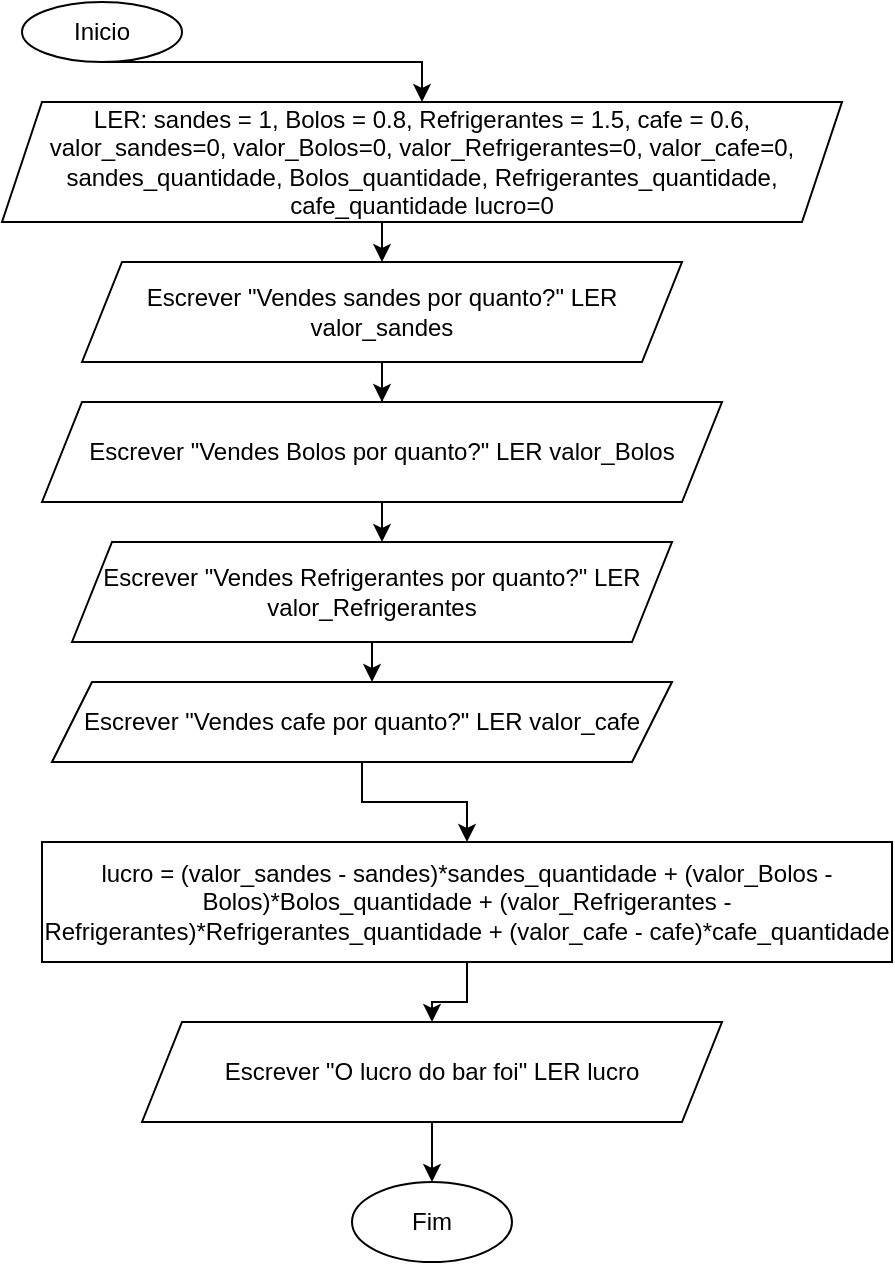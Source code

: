 <mxfile version="28.2.5">
  <diagram name="Página-1" id="bUJeoU7_6m42buMJ5uw1">
    <mxGraphModel dx="567" dy="314" grid="1" gridSize="10" guides="1" tooltips="1" connect="1" arrows="1" fold="1" page="1" pageScale="1" pageWidth="827" pageHeight="1169" math="0" shadow="0">
      <root>
        <mxCell id="0" />
        <mxCell id="1" parent="0" />
        <mxCell id="hcyIENvU28msNX9LQsRk-3" style="edgeStyle=orthogonalEdgeStyle;rounded=0;orthogonalLoop=1;jettySize=auto;html=1;entryX=0.5;entryY=0;entryDx=0;entryDy=0;" edge="1" parent="1" source="hcyIENvU28msNX9LQsRk-1" target="hcyIENvU28msNX9LQsRk-2">
          <mxGeometry relative="1" as="geometry">
            <Array as="points">
              <mxPoint x="210" y="40" />
            </Array>
          </mxGeometry>
        </mxCell>
        <mxCell id="hcyIENvU28msNX9LQsRk-1" value="Inicio" style="ellipse;whiteSpace=wrap;html=1;" vertex="1" parent="1">
          <mxGeometry x="10" y="10" width="80" height="30" as="geometry" />
        </mxCell>
        <mxCell id="hcyIENvU28msNX9LQsRk-2" value="LER: sandes = 1,&amp;nbsp;&lt;span style=&quot;background-color: transparent;&quot;&gt;Bolos = 0.8,&amp;nbsp;&lt;/span&gt;&lt;span style=&quot;background-color: transparent; color: light-dark(rgb(0, 0, 0), rgb(255, 255, 255));&quot;&gt;Refrigerantes = 1.5,&amp;nbsp;&lt;/span&gt;&lt;span style=&quot;background-color: transparent; color: light-dark(rgb(0, 0, 0), rgb(255, 255, 255));&quot;&gt;cafe = 0.6, valor_sandes=0, valor_Bolos&lt;/span&gt;=0&lt;span style=&quot;background-color: transparent; color: light-dark(rgb(0, 0, 0), rgb(255, 255, 255));&quot;&gt;, valor_&lt;/span&gt;Refrigerantes=0, valor_cafe=0, sandes_quantidade, Bolos_quantidade, Refrigerantes_quantidade, cafe_quantidade&amp;nbsp;lucro=0" style="shape=parallelogram;perimeter=parallelogramPerimeter;whiteSpace=wrap;html=1;fixedSize=1;" vertex="1" parent="1">
          <mxGeometry y="60" width="420" height="60" as="geometry" />
        </mxCell>
        <mxCell id="hcyIENvU28msNX9LQsRk-10" style="edgeStyle=orthogonalEdgeStyle;rounded=0;orthogonalLoop=1;jettySize=auto;html=1;entryX=0.5;entryY=0;entryDx=0;entryDy=0;" edge="1" parent="1" source="hcyIENvU28msNX9LQsRk-4" target="hcyIENvU28msNX9LQsRk-7">
          <mxGeometry relative="1" as="geometry" />
        </mxCell>
        <mxCell id="hcyIENvU28msNX9LQsRk-4" value="Escrever &quot;Vendes sandes por quanto?&quot; LER valor_sandes" style="shape=parallelogram;perimeter=parallelogramPerimeter;whiteSpace=wrap;html=1;fixedSize=1;" vertex="1" parent="1">
          <mxGeometry x="40" y="140" width="300" height="50" as="geometry" />
        </mxCell>
        <mxCell id="hcyIENvU28msNX9LQsRk-5" style="edgeStyle=orthogonalEdgeStyle;rounded=0;orthogonalLoop=1;jettySize=auto;html=1;entryX=0.5;entryY=0;entryDx=0;entryDy=0;" edge="1" parent="1" source="hcyIENvU28msNX9LQsRk-2" target="hcyIENvU28msNX9LQsRk-4">
          <mxGeometry relative="1" as="geometry">
            <Array as="points">
              <mxPoint x="205" y="120" />
              <mxPoint x="190" y="120" />
            </Array>
          </mxGeometry>
        </mxCell>
        <mxCell id="hcyIENvU28msNX9LQsRk-7" value="Escrever &quot;Vendes Bolos por quanto?&quot; LER valor_Bolos" style="shape=parallelogram;perimeter=parallelogramPerimeter;whiteSpace=wrap;html=1;fixedSize=1;" vertex="1" parent="1">
          <mxGeometry x="20" y="210" width="340" height="50" as="geometry" />
        </mxCell>
        <mxCell id="hcyIENvU28msNX9LQsRk-19" style="edgeStyle=orthogonalEdgeStyle;rounded=0;orthogonalLoop=1;jettySize=auto;html=1;entryX=0.5;entryY=0;entryDx=0;entryDy=0;" edge="1" parent="1" source="hcyIENvU28msNX9LQsRk-8" target="hcyIENvU28msNX9LQsRk-18">
          <mxGeometry relative="1" as="geometry" />
        </mxCell>
        <mxCell id="hcyIENvU28msNX9LQsRk-8" value="Escrever &quot;Vendes cafe&amp;nbsp;por quanto?&quot; LER valor_cafe" style="shape=parallelogram;perimeter=parallelogramPerimeter;whiteSpace=wrap;html=1;fixedSize=1;" vertex="1" parent="1">
          <mxGeometry x="25" y="350" width="310" height="40" as="geometry" />
        </mxCell>
        <mxCell id="hcyIENvU28msNX9LQsRk-9" value="Escrever &quot;Vendes Refrigerantes&amp;nbsp;por quanto?&quot; LER valor_Refrigerantes" style="shape=parallelogram;perimeter=parallelogramPerimeter;whiteSpace=wrap;html=1;fixedSize=1;" vertex="1" parent="1">
          <mxGeometry x="35" y="280" width="300" height="50" as="geometry" />
        </mxCell>
        <mxCell id="hcyIENvU28msNX9LQsRk-11" style="edgeStyle=orthogonalEdgeStyle;rounded=0;orthogonalLoop=1;jettySize=auto;html=1;entryX=0.517;entryY=0;entryDx=0;entryDy=0;entryPerimeter=0;" edge="1" parent="1" source="hcyIENvU28msNX9LQsRk-7" target="hcyIENvU28msNX9LQsRk-9">
          <mxGeometry relative="1" as="geometry" />
        </mxCell>
        <mxCell id="hcyIENvU28msNX9LQsRk-13" style="edgeStyle=orthogonalEdgeStyle;rounded=0;orthogonalLoop=1;jettySize=auto;html=1;entryX=0.518;entryY=0.007;entryDx=0;entryDy=0;entryPerimeter=0;" edge="1" parent="1" source="hcyIENvU28msNX9LQsRk-9" target="hcyIENvU28msNX9LQsRk-8">
          <mxGeometry relative="1" as="geometry" />
        </mxCell>
        <mxCell id="hcyIENvU28msNX9LQsRk-21" value="" style="edgeStyle=orthogonalEdgeStyle;rounded=0;orthogonalLoop=1;jettySize=auto;html=1;" edge="1" parent="1" source="hcyIENvU28msNX9LQsRk-18" target="hcyIENvU28msNX9LQsRk-20">
          <mxGeometry relative="1" as="geometry" />
        </mxCell>
        <mxCell id="hcyIENvU28msNX9LQsRk-18" value="lucro = (valor_sandes - sandes)*sandes_quantidade + (valor_Bolos - Bolos)*Bolos_quantidade + (valor_Refrigerantes - Refrigerantes)*Refrigerantes_quantidade&amp;nbsp;+ (valor_cafe - cafe)*cafe_quantidade" style="rounded=0;whiteSpace=wrap;html=1;" vertex="1" parent="1">
          <mxGeometry x="20" y="430" width="425" height="60" as="geometry" />
        </mxCell>
        <mxCell id="hcyIENvU28msNX9LQsRk-23" value="" style="edgeStyle=orthogonalEdgeStyle;rounded=0;orthogonalLoop=1;jettySize=auto;html=1;" edge="1" parent="1" source="hcyIENvU28msNX9LQsRk-20" target="hcyIENvU28msNX9LQsRk-22">
          <mxGeometry relative="1" as="geometry" />
        </mxCell>
        <mxCell id="hcyIENvU28msNX9LQsRk-20" value="Escrever &quot;O lucro do bar foi&quot; LER lucro" style="shape=parallelogram;perimeter=parallelogramPerimeter;whiteSpace=wrap;html=1;fixedSize=1;" vertex="1" parent="1">
          <mxGeometry x="70" y="520" width="290" height="50" as="geometry" />
        </mxCell>
        <mxCell id="hcyIENvU28msNX9LQsRk-22" value="Fim" style="ellipse;whiteSpace=wrap;html=1;" vertex="1" parent="1">
          <mxGeometry x="175" y="600" width="80" height="40" as="geometry" />
        </mxCell>
      </root>
    </mxGraphModel>
  </diagram>
</mxfile>
